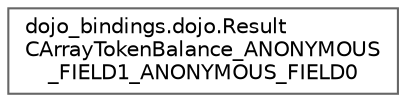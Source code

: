 digraph "Graphical Class Hierarchy"
{
 // LATEX_PDF_SIZE
  bgcolor="transparent";
  edge [fontname=Helvetica,fontsize=10,labelfontname=Helvetica,labelfontsize=10];
  node [fontname=Helvetica,fontsize=10,shape=box,height=0.2,width=0.4];
  rankdir="LR";
  Node0 [id="Node000000",label="dojo_bindings.dojo.Result\lCArrayTokenBalance_ANONYMOUS\l_FIELD1_ANONYMOUS_FIELD0",height=0.2,width=0.4,color="grey40", fillcolor="white", style="filled",URL="$structdojo__bindings_1_1dojo_1_1_result_c_array_token_balance___a_n_o_n_y_m_o_u_s___f_i_e_l_d1___a_n_o_n_y_m_o_u_s___f_i_e_l_d0.html",tooltip=" "];
}
